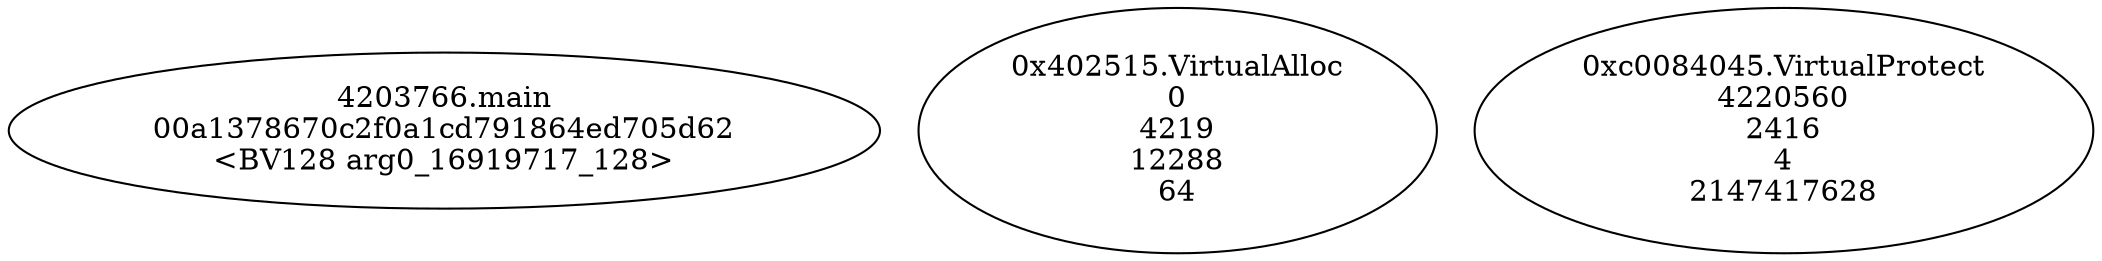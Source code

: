 // Global SCDG with merge call
digraph {
	0 [label="4203766.main
00a1378670c2f0a1cd791864ed705d62
<BV128 arg0_16919717_128>"]
	1 [label="0x402515.VirtualAlloc
0
4219
12288
64"]
	2 [label="0xc0084045.VirtualProtect
4220560
2416
4
2147417628"]
}

